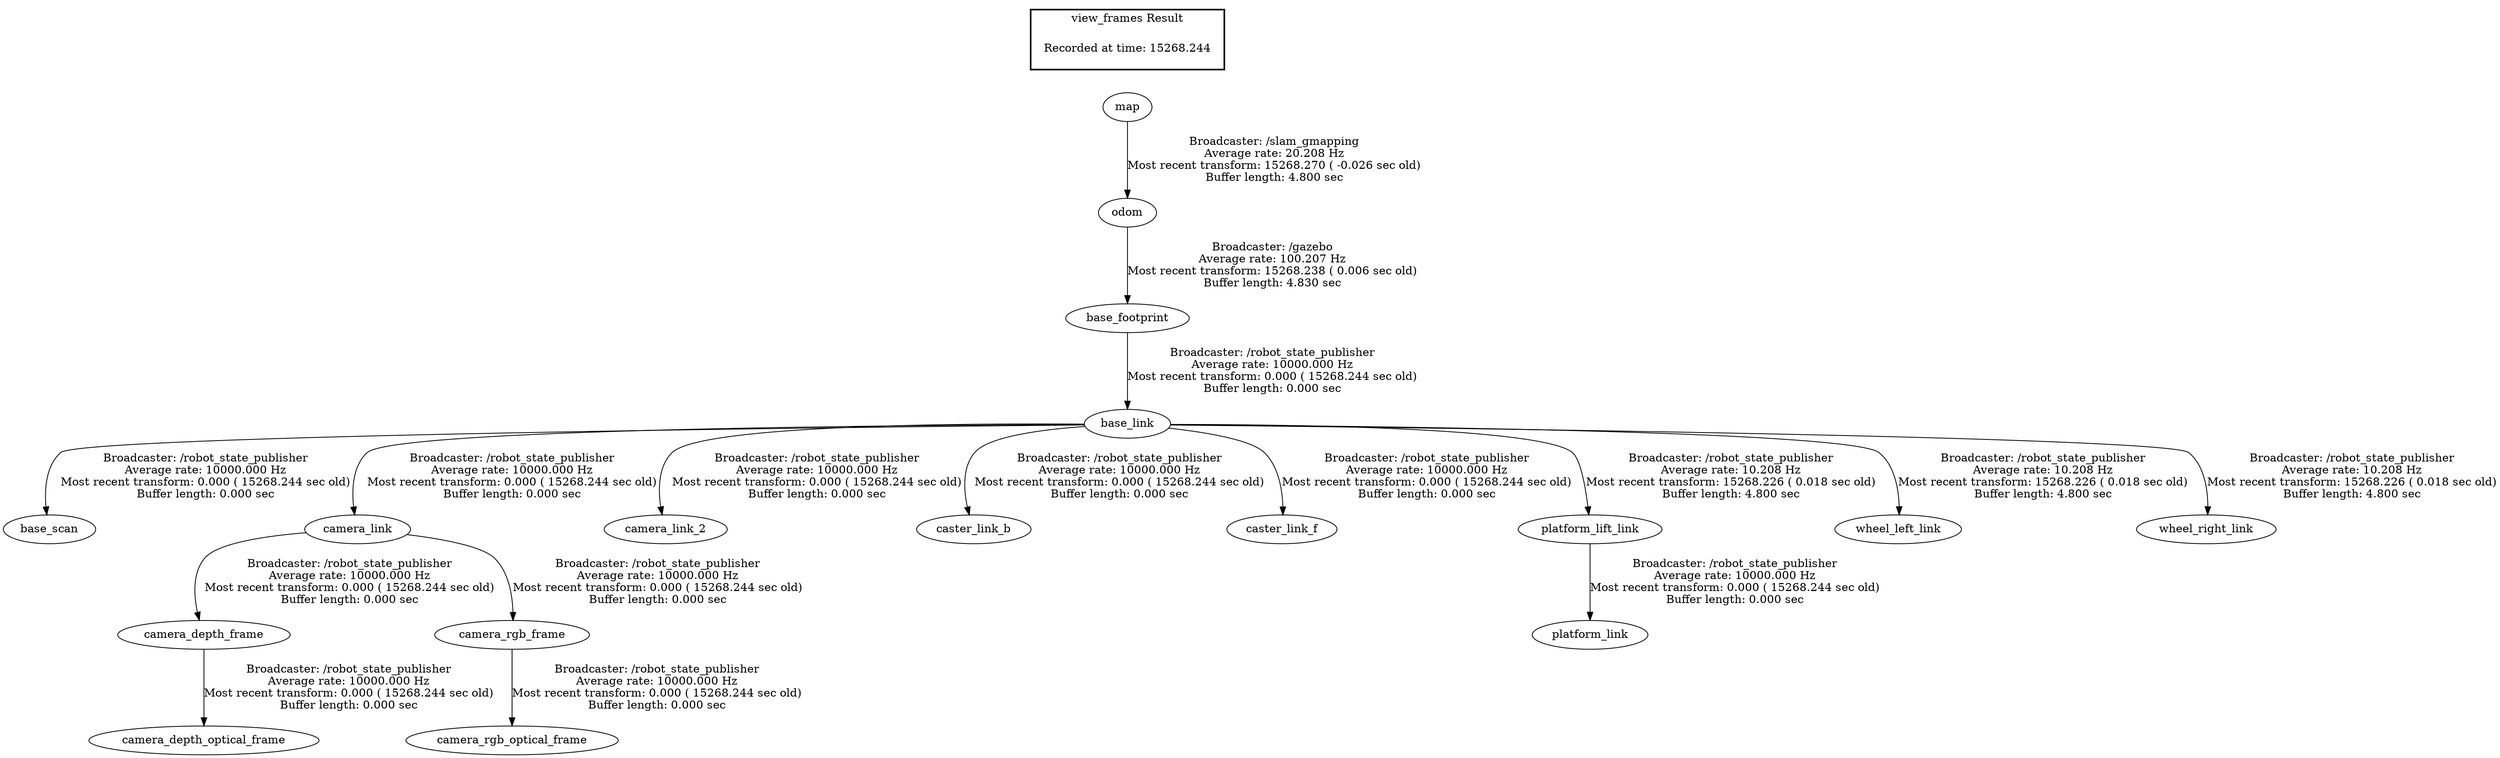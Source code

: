 digraph G {
"base_footprint" -> "base_link"[label="Broadcaster: /robot_state_publisher\nAverage rate: 10000.000 Hz\nMost recent transform: 0.000 ( 15268.244 sec old)\nBuffer length: 0.000 sec\n"];
"odom" -> "base_footprint"[label="Broadcaster: /gazebo\nAverage rate: 100.207 Hz\nMost recent transform: 15268.238 ( 0.006 sec old)\nBuffer length: 4.830 sec\n"];
"base_link" -> "base_scan"[label="Broadcaster: /robot_state_publisher\nAverage rate: 10000.000 Hz\nMost recent transform: 0.000 ( 15268.244 sec old)\nBuffer length: 0.000 sec\n"];
"camera_link" -> "camera_depth_frame"[label="Broadcaster: /robot_state_publisher\nAverage rate: 10000.000 Hz\nMost recent transform: 0.000 ( 15268.244 sec old)\nBuffer length: 0.000 sec\n"];
"base_link" -> "camera_link"[label="Broadcaster: /robot_state_publisher\nAverage rate: 10000.000 Hz\nMost recent transform: 0.000 ( 15268.244 sec old)\nBuffer length: 0.000 sec\n"];
"camera_depth_frame" -> "camera_depth_optical_frame"[label="Broadcaster: /robot_state_publisher\nAverage rate: 10000.000 Hz\nMost recent transform: 0.000 ( 15268.244 sec old)\nBuffer length: 0.000 sec\n"];
"base_link" -> "camera_link_2"[label="Broadcaster: /robot_state_publisher\nAverage rate: 10000.000 Hz\nMost recent transform: 0.000 ( 15268.244 sec old)\nBuffer length: 0.000 sec\n"];
"camera_link" -> "camera_rgb_frame"[label="Broadcaster: /robot_state_publisher\nAverage rate: 10000.000 Hz\nMost recent transform: 0.000 ( 15268.244 sec old)\nBuffer length: 0.000 sec\n"];
"camera_rgb_frame" -> "camera_rgb_optical_frame"[label="Broadcaster: /robot_state_publisher\nAverage rate: 10000.000 Hz\nMost recent transform: 0.000 ( 15268.244 sec old)\nBuffer length: 0.000 sec\n"];
"base_link" -> "caster_link_b"[label="Broadcaster: /robot_state_publisher\nAverage rate: 10000.000 Hz\nMost recent transform: 0.000 ( 15268.244 sec old)\nBuffer length: 0.000 sec\n"];
"base_link" -> "caster_link_f"[label="Broadcaster: /robot_state_publisher\nAverage rate: 10000.000 Hz\nMost recent transform: 0.000 ( 15268.244 sec old)\nBuffer length: 0.000 sec\n"];
"platform_lift_link" -> "platform_link"[label="Broadcaster: /robot_state_publisher\nAverage rate: 10000.000 Hz\nMost recent transform: 0.000 ( 15268.244 sec old)\nBuffer length: 0.000 sec\n"];
"base_link" -> "platform_lift_link"[label="Broadcaster: /robot_state_publisher\nAverage rate: 10.208 Hz\nMost recent transform: 15268.226 ( 0.018 sec old)\nBuffer length: 4.800 sec\n"];
"map" -> "odom"[label="Broadcaster: /slam_gmapping\nAverage rate: 20.208 Hz\nMost recent transform: 15268.270 ( -0.026 sec old)\nBuffer length: 4.800 sec\n"];
"base_link" -> "wheel_left_link"[label="Broadcaster: /robot_state_publisher\nAverage rate: 10.208 Hz\nMost recent transform: 15268.226 ( 0.018 sec old)\nBuffer length: 4.800 sec\n"];
"base_link" -> "wheel_right_link"[label="Broadcaster: /robot_state_publisher\nAverage rate: 10.208 Hz\nMost recent transform: 15268.226 ( 0.018 sec old)\nBuffer length: 4.800 sec\n"];
edge [style=invis];
 subgraph cluster_legend { style=bold; color=black; label ="view_frames Result";
"Recorded at time: 15268.244"[ shape=plaintext ] ;
 }->"map";
}